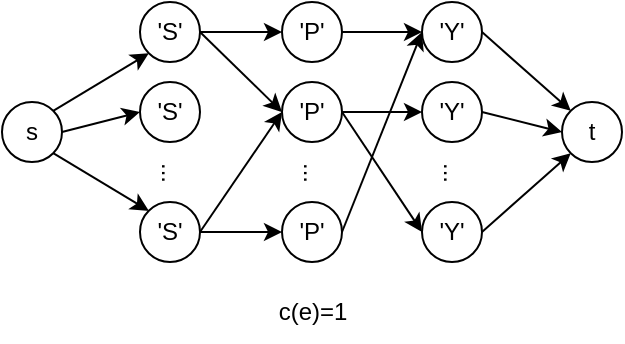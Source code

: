 <mxfile version="22.0.8" type="github">
  <diagram name="第 1 页" id="qcvYX5ppPAKwaEzvdYIv">
    <mxGraphModel dx="500" dy="277" grid="1" gridSize="10" guides="1" tooltips="1" connect="1" arrows="1" fold="1" page="1" pageScale="1" pageWidth="827" pageHeight="1169" math="0" shadow="0">
      <root>
        <mxCell id="0" />
        <mxCell id="1" parent="0" />
        <mxCell id="ipCRnRvfAy2W53-lvyQt-15" style="rounded=0;orthogonalLoop=1;jettySize=auto;html=1;exitX=1;exitY=0;exitDx=0;exitDy=0;entryX=0;entryY=1;entryDx=0;entryDy=0;" edge="1" parent="1" source="ipCRnRvfAy2W53-lvyQt-1" target="ipCRnRvfAy2W53-lvyQt-2">
          <mxGeometry relative="1" as="geometry" />
        </mxCell>
        <mxCell id="ipCRnRvfAy2W53-lvyQt-16" style="rounded=0;orthogonalLoop=1;jettySize=auto;html=1;exitX=1;exitY=0.5;exitDx=0;exitDy=0;entryX=0;entryY=0.5;entryDx=0;entryDy=0;" edge="1" parent="1" source="ipCRnRvfAy2W53-lvyQt-1" target="ipCRnRvfAy2W53-lvyQt-3">
          <mxGeometry relative="1" as="geometry" />
        </mxCell>
        <mxCell id="ipCRnRvfAy2W53-lvyQt-17" style="rounded=0;orthogonalLoop=1;jettySize=auto;html=1;exitX=1;exitY=1;exitDx=0;exitDy=0;entryX=0;entryY=0;entryDx=0;entryDy=0;" edge="1" parent="1" source="ipCRnRvfAy2W53-lvyQt-1" target="ipCRnRvfAy2W53-lvyQt-4">
          <mxGeometry relative="1" as="geometry" />
        </mxCell>
        <mxCell id="ipCRnRvfAy2W53-lvyQt-1" value="s" style="ellipse;whiteSpace=wrap;html=1;aspect=fixed;" vertex="1" parent="1">
          <mxGeometry x="330" y="230" width="30" height="30" as="geometry" />
        </mxCell>
        <mxCell id="ipCRnRvfAy2W53-lvyQt-20" style="rounded=0;orthogonalLoop=1;jettySize=auto;html=1;exitX=1;exitY=0.5;exitDx=0;exitDy=0;entryX=0;entryY=0.5;entryDx=0;entryDy=0;" edge="1" parent="1" source="ipCRnRvfAy2W53-lvyQt-2" target="ipCRnRvfAy2W53-lvyQt-6">
          <mxGeometry relative="1" as="geometry" />
        </mxCell>
        <mxCell id="ipCRnRvfAy2W53-lvyQt-21" style="rounded=0;orthogonalLoop=1;jettySize=auto;html=1;exitX=1;exitY=0.5;exitDx=0;exitDy=0;entryX=0;entryY=0.5;entryDx=0;entryDy=0;" edge="1" parent="1" source="ipCRnRvfAy2W53-lvyQt-2" target="ipCRnRvfAy2W53-lvyQt-8">
          <mxGeometry relative="1" as="geometry" />
        </mxCell>
        <mxCell id="ipCRnRvfAy2W53-lvyQt-2" value="&#39;S&#39;" style="ellipse;whiteSpace=wrap;html=1;aspect=fixed;" vertex="1" parent="1">
          <mxGeometry x="399" y="180" width="30" height="30" as="geometry" />
        </mxCell>
        <mxCell id="ipCRnRvfAy2W53-lvyQt-3" value="&#39;S&#39;" style="ellipse;whiteSpace=wrap;html=1;aspect=fixed;" vertex="1" parent="1">
          <mxGeometry x="399" y="220" width="30" height="30" as="geometry" />
        </mxCell>
        <mxCell id="ipCRnRvfAy2W53-lvyQt-22" style="rounded=0;orthogonalLoop=1;jettySize=auto;html=1;exitX=1;exitY=0.5;exitDx=0;exitDy=0;entryX=0;entryY=0.5;entryDx=0;entryDy=0;" edge="1" parent="1" source="ipCRnRvfAy2W53-lvyQt-4" target="ipCRnRvfAy2W53-lvyQt-7">
          <mxGeometry relative="1" as="geometry" />
        </mxCell>
        <mxCell id="ipCRnRvfAy2W53-lvyQt-23" style="rounded=0;orthogonalLoop=1;jettySize=auto;html=1;exitX=1;exitY=0.5;exitDx=0;exitDy=0;entryX=0;entryY=0.5;entryDx=0;entryDy=0;" edge="1" parent="1" source="ipCRnRvfAy2W53-lvyQt-4" target="ipCRnRvfAy2W53-lvyQt-8">
          <mxGeometry relative="1" as="geometry" />
        </mxCell>
        <mxCell id="ipCRnRvfAy2W53-lvyQt-4" value="&#39;S&#39;" style="ellipse;whiteSpace=wrap;html=1;aspect=fixed;" vertex="1" parent="1">
          <mxGeometry x="399" y="280" width="30" height="30" as="geometry" />
        </mxCell>
        <mxCell id="ipCRnRvfAy2W53-lvyQt-5" value="..." style="text;html=1;align=center;verticalAlign=middle;resizable=0;points=[];autosize=1;strokeColor=none;fillColor=none;rotation=90;" vertex="1" parent="1">
          <mxGeometry x="399" y="250" width="30" height="30" as="geometry" />
        </mxCell>
        <mxCell id="ipCRnRvfAy2W53-lvyQt-25" style="rounded=0;orthogonalLoop=1;jettySize=auto;html=1;exitX=1;exitY=0.5;exitDx=0;exitDy=0;entryX=0;entryY=0.5;entryDx=0;entryDy=0;" edge="1" parent="1" source="ipCRnRvfAy2W53-lvyQt-6" target="ipCRnRvfAy2W53-lvyQt-10">
          <mxGeometry relative="1" as="geometry" />
        </mxCell>
        <mxCell id="ipCRnRvfAy2W53-lvyQt-6" value="&#39;P&#39;" style="ellipse;whiteSpace=wrap;html=1;aspect=fixed;" vertex="1" parent="1">
          <mxGeometry x="470" y="180" width="30" height="30" as="geometry" />
        </mxCell>
        <mxCell id="ipCRnRvfAy2W53-lvyQt-27" style="rounded=0;orthogonalLoop=1;jettySize=auto;html=1;exitX=1;exitY=0.5;exitDx=0;exitDy=0;entryX=0;entryY=0.5;entryDx=0;entryDy=0;" edge="1" parent="1" source="ipCRnRvfAy2W53-lvyQt-7" target="ipCRnRvfAy2W53-lvyQt-10">
          <mxGeometry relative="1" as="geometry" />
        </mxCell>
        <mxCell id="ipCRnRvfAy2W53-lvyQt-7" value="&#39;P&#39;" style="ellipse;whiteSpace=wrap;html=1;aspect=fixed;" vertex="1" parent="1">
          <mxGeometry x="470" y="280" width="30" height="30" as="geometry" />
        </mxCell>
        <mxCell id="ipCRnRvfAy2W53-lvyQt-26" style="rounded=0;orthogonalLoop=1;jettySize=auto;html=1;exitX=1;exitY=0.5;exitDx=0;exitDy=0;entryX=0;entryY=0.5;entryDx=0;entryDy=0;" edge="1" parent="1" source="ipCRnRvfAy2W53-lvyQt-8" target="ipCRnRvfAy2W53-lvyQt-12">
          <mxGeometry relative="1" as="geometry" />
        </mxCell>
        <mxCell id="ipCRnRvfAy2W53-lvyQt-28" style="rounded=0;orthogonalLoop=1;jettySize=auto;html=1;exitX=1;exitY=0.5;exitDx=0;exitDy=0;entryX=0;entryY=0.5;entryDx=0;entryDy=0;" edge="1" parent="1" source="ipCRnRvfAy2W53-lvyQt-8" target="ipCRnRvfAy2W53-lvyQt-11">
          <mxGeometry relative="1" as="geometry" />
        </mxCell>
        <mxCell id="ipCRnRvfAy2W53-lvyQt-8" value="&#39;P&#39;" style="ellipse;whiteSpace=wrap;html=1;aspect=fixed;" vertex="1" parent="1">
          <mxGeometry x="470" y="220" width="30" height="30" as="geometry" />
        </mxCell>
        <mxCell id="ipCRnRvfAy2W53-lvyQt-9" value="..." style="text;html=1;align=center;verticalAlign=middle;resizable=0;points=[];autosize=1;strokeColor=none;fillColor=none;rotation=90;" vertex="1" parent="1">
          <mxGeometry x="470" y="250" width="30" height="30" as="geometry" />
        </mxCell>
        <mxCell id="ipCRnRvfAy2W53-lvyQt-29" style="rounded=0;orthogonalLoop=1;jettySize=auto;html=1;exitX=1;exitY=0.5;exitDx=0;exitDy=0;entryX=0;entryY=0;entryDx=0;entryDy=0;" edge="1" parent="1" source="ipCRnRvfAy2W53-lvyQt-10" target="ipCRnRvfAy2W53-lvyQt-14">
          <mxGeometry relative="1" as="geometry" />
        </mxCell>
        <mxCell id="ipCRnRvfAy2W53-lvyQt-10" value="&#39;Y&#39;" style="ellipse;whiteSpace=wrap;html=1;aspect=fixed;" vertex="1" parent="1">
          <mxGeometry x="540" y="180" width="30" height="30" as="geometry" />
        </mxCell>
        <mxCell id="ipCRnRvfAy2W53-lvyQt-31" style="rounded=0;orthogonalLoop=1;jettySize=auto;html=1;exitX=1;exitY=0.5;exitDx=0;exitDy=0;entryX=0;entryY=1;entryDx=0;entryDy=0;" edge="1" parent="1" source="ipCRnRvfAy2W53-lvyQt-11" target="ipCRnRvfAy2W53-lvyQt-14">
          <mxGeometry relative="1" as="geometry" />
        </mxCell>
        <mxCell id="ipCRnRvfAy2W53-lvyQt-11" value="&#39;Y&#39;" style="ellipse;whiteSpace=wrap;html=1;aspect=fixed;" vertex="1" parent="1">
          <mxGeometry x="540" y="280" width="30" height="30" as="geometry" />
        </mxCell>
        <mxCell id="ipCRnRvfAy2W53-lvyQt-30" style="rounded=0;orthogonalLoop=1;jettySize=auto;html=1;exitX=1;exitY=0.5;exitDx=0;exitDy=0;entryX=0;entryY=0.5;entryDx=0;entryDy=0;" edge="1" parent="1" source="ipCRnRvfAy2W53-lvyQt-12" target="ipCRnRvfAy2W53-lvyQt-14">
          <mxGeometry relative="1" as="geometry" />
        </mxCell>
        <mxCell id="ipCRnRvfAy2W53-lvyQt-12" value="&#39;Y&#39;" style="ellipse;whiteSpace=wrap;html=1;aspect=fixed;" vertex="1" parent="1">
          <mxGeometry x="540" y="220" width="30" height="30" as="geometry" />
        </mxCell>
        <mxCell id="ipCRnRvfAy2W53-lvyQt-13" value="..." style="text;html=1;align=center;verticalAlign=middle;resizable=0;points=[];autosize=1;strokeColor=none;fillColor=none;rotation=90;" vertex="1" parent="1">
          <mxGeometry x="540" y="250" width="30" height="30" as="geometry" />
        </mxCell>
        <mxCell id="ipCRnRvfAy2W53-lvyQt-14" value="t" style="ellipse;whiteSpace=wrap;html=1;aspect=fixed;" vertex="1" parent="1">
          <mxGeometry x="610" y="230" width="30" height="30" as="geometry" />
        </mxCell>
        <mxCell id="ipCRnRvfAy2W53-lvyQt-32" value="c(e)=1" style="text;html=1;align=center;verticalAlign=middle;resizable=0;points=[];autosize=1;strokeColor=none;fillColor=none;" vertex="1" parent="1">
          <mxGeometry x="455" y="320" width="60" height="30" as="geometry" />
        </mxCell>
      </root>
    </mxGraphModel>
  </diagram>
</mxfile>
